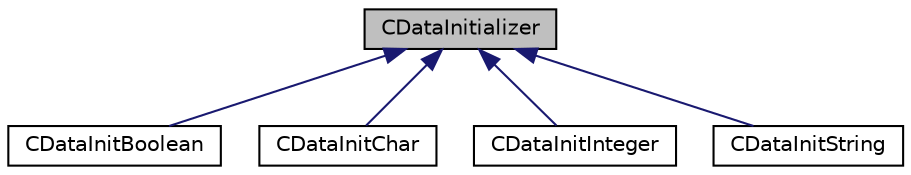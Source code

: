digraph "CDataInitializer"
{
  edge [fontname="Helvetica",fontsize="10",labelfontname="Helvetica",labelfontsize="10"];
  node [fontname="Helvetica",fontsize="10",shape=record];
  Node0 [label="CDataInitializer",height=0.2,width=0.4,color="black", fillcolor="grey75", style="filled", fontcolor="black"];
  Node0 -> Node1 [dir="back",color="midnightblue",fontsize="10",style="solid",fontname="Helvetica"];
  Node1 [label="CDataInitBoolean",height=0.2,width=0.4,color="black", fillcolor="white", style="filled",URL="$classCDataInitBoolean.html",tooltip="boolean data initializer "];
  Node0 -> Node2 [dir="back",color="midnightblue",fontsize="10",style="solid",fontname="Helvetica"];
  Node2 [label="CDataInitChar",height=0.2,width=0.4,color="black", fillcolor="white", style="filled",URL="$classCDataInitChar.html",tooltip="character data initializer "];
  Node0 -> Node3 [dir="back",color="midnightblue",fontsize="10",style="solid",fontname="Helvetica"];
  Node3 [label="CDataInitInteger",height=0.2,width=0.4,color="black", fillcolor="white", style="filled",URL="$classCDataInitInteger.html",tooltip="integer data initializer "];
  Node0 -> Node4 [dir="back",color="midnightblue",fontsize="10",style="solid",fontname="Helvetica"];
  Node4 [label="CDataInitString",height=0.2,width=0.4,color="black", fillcolor="white", style="filled",URL="$classCDataInitString.html",tooltip="string data initializer "];
}
